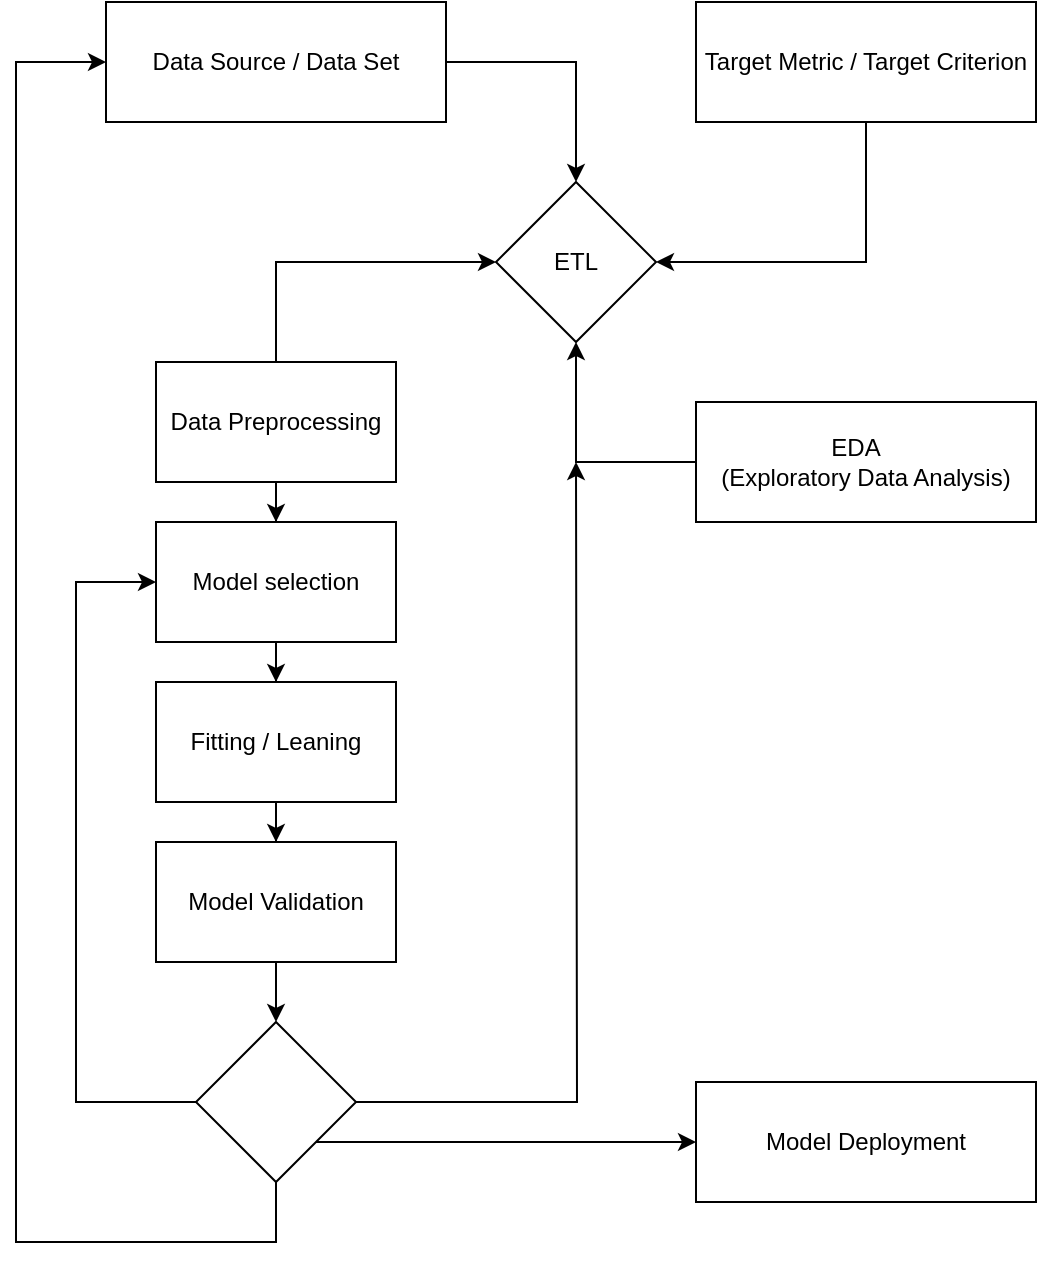 <mxfile version="16.2.4" type="device"><diagram id="spbsQKe6AZ5cChO-GJC9" name="Page-1"><mxGraphModel dx="2237" dy="775" grid="1" gridSize="10" guides="1" tooltips="1" connect="1" arrows="1" fold="1" page="1" pageScale="1" pageWidth="827" pageHeight="1169" math="0" shadow="0"><root><mxCell id="0"/><mxCell id="1" parent="0"/><mxCell id="naOXFo0jZBuiV3EbAs-5-11" style="edgeStyle=orthogonalEdgeStyle;rounded=0;orthogonalLoop=1;jettySize=auto;html=1;entryX=0.5;entryY=0;entryDx=0;entryDy=0;" edge="1" parent="1" source="naOXFo0jZBuiV3EbAs-5-1" target="naOXFo0jZBuiV3EbAs-5-2"><mxGeometry relative="1" as="geometry"/></mxCell><mxCell id="naOXFo0jZBuiV3EbAs-5-1" value="Data Source / Data Set" style="rounded=0;whiteSpace=wrap;html=1;" vertex="1" parent="1"><mxGeometry x="-745" y="170" width="170" height="60" as="geometry"/></mxCell><mxCell id="naOXFo0jZBuiV3EbAs-5-2" value="ETL" style="rhombus;whiteSpace=wrap;html=1;" vertex="1" parent="1"><mxGeometry x="-550" y="260" width="80" height="80" as="geometry"/></mxCell><mxCell id="naOXFo0jZBuiV3EbAs-5-13" style="edgeStyle=orthogonalEdgeStyle;rounded=0;orthogonalLoop=1;jettySize=auto;html=1;" edge="1" parent="1" source="naOXFo0jZBuiV3EbAs-5-3"><mxGeometry relative="1" as="geometry"><mxPoint x="-470" y="300" as="targetPoint"/><Array as="points"><mxPoint x="-365" y="300"/></Array></mxGeometry></mxCell><mxCell id="naOXFo0jZBuiV3EbAs-5-3" value="Target Metric / Target Criterion" style="rounded=0;whiteSpace=wrap;html=1;" vertex="1" parent="1"><mxGeometry x="-450" y="170" width="170" height="60" as="geometry"/></mxCell><mxCell id="naOXFo0jZBuiV3EbAs-5-16" style="edgeStyle=orthogonalEdgeStyle;rounded=0;orthogonalLoop=1;jettySize=auto;html=1;exitX=0.75;exitY=0;exitDx=0;exitDy=0;entryX=0;entryY=0.5;entryDx=0;entryDy=0;" edge="1" parent="1" source="naOXFo0jZBuiV3EbAs-5-4" target="naOXFo0jZBuiV3EbAs-5-2"><mxGeometry relative="1" as="geometry"><Array as="points"><mxPoint x="-660" y="350"/><mxPoint x="-660" y="300"/></Array></mxGeometry></mxCell><mxCell id="naOXFo0jZBuiV3EbAs-5-17" style="edgeStyle=orthogonalEdgeStyle;rounded=0;orthogonalLoop=1;jettySize=auto;html=1;entryX=0.5;entryY=0;entryDx=0;entryDy=0;" edge="1" parent="1" source="naOXFo0jZBuiV3EbAs-5-4" target="naOXFo0jZBuiV3EbAs-5-8"><mxGeometry relative="1" as="geometry"/></mxCell><mxCell id="naOXFo0jZBuiV3EbAs-5-4" value="Data Preprocessing" style="rounded=0;whiteSpace=wrap;html=1;" vertex="1" parent="1"><mxGeometry x="-720" y="350" width="120" height="60" as="geometry"/></mxCell><mxCell id="naOXFo0jZBuiV3EbAs-5-22" style="edgeStyle=orthogonalEdgeStyle;rounded=0;orthogonalLoop=1;jettySize=auto;html=1;entryX=0.5;entryY=1;entryDx=0;entryDy=0;" edge="1" parent="1" source="naOXFo0jZBuiV3EbAs-5-5" target="naOXFo0jZBuiV3EbAs-5-2"><mxGeometry relative="1" as="geometry"/></mxCell><mxCell id="naOXFo0jZBuiV3EbAs-5-5" value="&amp;nbsp; &amp;nbsp; &amp;nbsp; &amp;nbsp; &amp;nbsp; &amp;nbsp; &amp;nbsp; EDA&amp;nbsp; &amp;nbsp; &amp;nbsp; &amp;nbsp; &amp;nbsp; &amp;nbsp; &amp;nbsp; &amp;nbsp; &amp;nbsp; (Exploratory Data Analysis)" style="rounded=0;whiteSpace=wrap;html=1;" vertex="1" parent="1"><mxGeometry x="-450" y="370" width="170" height="60" as="geometry"/></mxCell><mxCell id="naOXFo0jZBuiV3EbAs-5-18" style="edgeStyle=orthogonalEdgeStyle;rounded=0;orthogonalLoop=1;jettySize=auto;html=1;" edge="1" parent="1" source="naOXFo0jZBuiV3EbAs-5-8" target="naOXFo0jZBuiV3EbAs-5-9"><mxGeometry relative="1" as="geometry"/></mxCell><mxCell id="naOXFo0jZBuiV3EbAs-5-8" value="Model selection" style="rounded=0;whiteSpace=wrap;html=1;" vertex="1" parent="1"><mxGeometry x="-720" y="430" width="120" height="60" as="geometry"/></mxCell><mxCell id="naOXFo0jZBuiV3EbAs-5-19" style="edgeStyle=orthogonalEdgeStyle;rounded=0;orthogonalLoop=1;jettySize=auto;html=1;entryX=0.5;entryY=0;entryDx=0;entryDy=0;" edge="1" parent="1" source="naOXFo0jZBuiV3EbAs-5-9" target="naOXFo0jZBuiV3EbAs-5-10"><mxGeometry relative="1" as="geometry"/></mxCell><mxCell id="naOXFo0jZBuiV3EbAs-5-9" value="Fitting / Leaning" style="rounded=0;whiteSpace=wrap;html=1;" vertex="1" parent="1"><mxGeometry x="-720" y="510" width="120" height="60" as="geometry"/></mxCell><mxCell id="naOXFo0jZBuiV3EbAs-5-23" style="edgeStyle=orthogonalEdgeStyle;rounded=0;orthogonalLoop=1;jettySize=auto;html=1;entryX=0;entryY=0.5;entryDx=0;entryDy=0;exitX=0;exitY=0.5;exitDx=0;exitDy=0;" edge="1" parent="1" source="naOXFo0jZBuiV3EbAs-5-29" target="naOXFo0jZBuiV3EbAs-5-8"><mxGeometry relative="1" as="geometry"><Array as="points"><mxPoint x="-760" y="720"/><mxPoint x="-760" y="460"/></Array></mxGeometry></mxCell><mxCell id="naOXFo0jZBuiV3EbAs-5-24" style="edgeStyle=orthogonalEdgeStyle;rounded=0;orthogonalLoop=1;jettySize=auto;html=1;exitX=1;exitY=0.5;exitDx=0;exitDy=0;" edge="1" parent="1" source="naOXFo0jZBuiV3EbAs-5-29"><mxGeometry relative="1" as="geometry"><mxPoint x="-510" y="400" as="targetPoint"/></mxGeometry></mxCell><mxCell id="naOXFo0jZBuiV3EbAs-5-25" style="edgeStyle=orthogonalEdgeStyle;rounded=0;orthogonalLoop=1;jettySize=auto;html=1;entryX=0;entryY=0.5;entryDx=0;entryDy=0;exitX=0.5;exitY=1;exitDx=0;exitDy=0;" edge="1" parent="1" source="naOXFo0jZBuiV3EbAs-5-29" target="naOXFo0jZBuiV3EbAs-5-1"><mxGeometry relative="1" as="geometry"><mxPoint x="-770" y="320" as="targetPoint"/><Array as="points"><mxPoint x="-660" y="790"/><mxPoint x="-790" y="790"/><mxPoint x="-790" y="200"/></Array></mxGeometry></mxCell><mxCell id="naOXFo0jZBuiV3EbAs-5-30" style="edgeStyle=orthogonalEdgeStyle;rounded=0;orthogonalLoop=1;jettySize=auto;html=1;" edge="1" parent="1" source="naOXFo0jZBuiV3EbAs-5-10" target="naOXFo0jZBuiV3EbAs-5-29"><mxGeometry relative="1" as="geometry"/></mxCell><mxCell id="naOXFo0jZBuiV3EbAs-5-10" value="Model Validation" style="rounded=0;whiteSpace=wrap;html=1;" vertex="1" parent="1"><mxGeometry x="-720" y="590" width="120" height="60" as="geometry"/></mxCell><mxCell id="naOXFo0jZBuiV3EbAs-5-29" value="" style="rhombus;whiteSpace=wrap;html=1;" vertex="1" parent="1"><mxGeometry x="-700" y="680" width="80" height="80" as="geometry"/></mxCell><mxCell id="naOXFo0jZBuiV3EbAs-5-32" value="Model Deployment" style="rounded=0;whiteSpace=wrap;html=1;" vertex="1" parent="1"><mxGeometry x="-450" y="710" width="170" height="60" as="geometry"/></mxCell><mxCell id="naOXFo0jZBuiV3EbAs-5-34" value="" style="endArrow=classic;html=1;rounded=0;exitX=1;exitY=1;exitDx=0;exitDy=0;entryX=0;entryY=0.5;entryDx=0;entryDy=0;" edge="1" parent="1" source="naOXFo0jZBuiV3EbAs-5-29" target="naOXFo0jZBuiV3EbAs-5-32"><mxGeometry width="50" height="50" relative="1" as="geometry"><mxPoint x="-440" y="750" as="sourcePoint"/><mxPoint x="-390" y="700" as="targetPoint"/></mxGeometry></mxCell></root></mxGraphModel></diagram></mxfile>